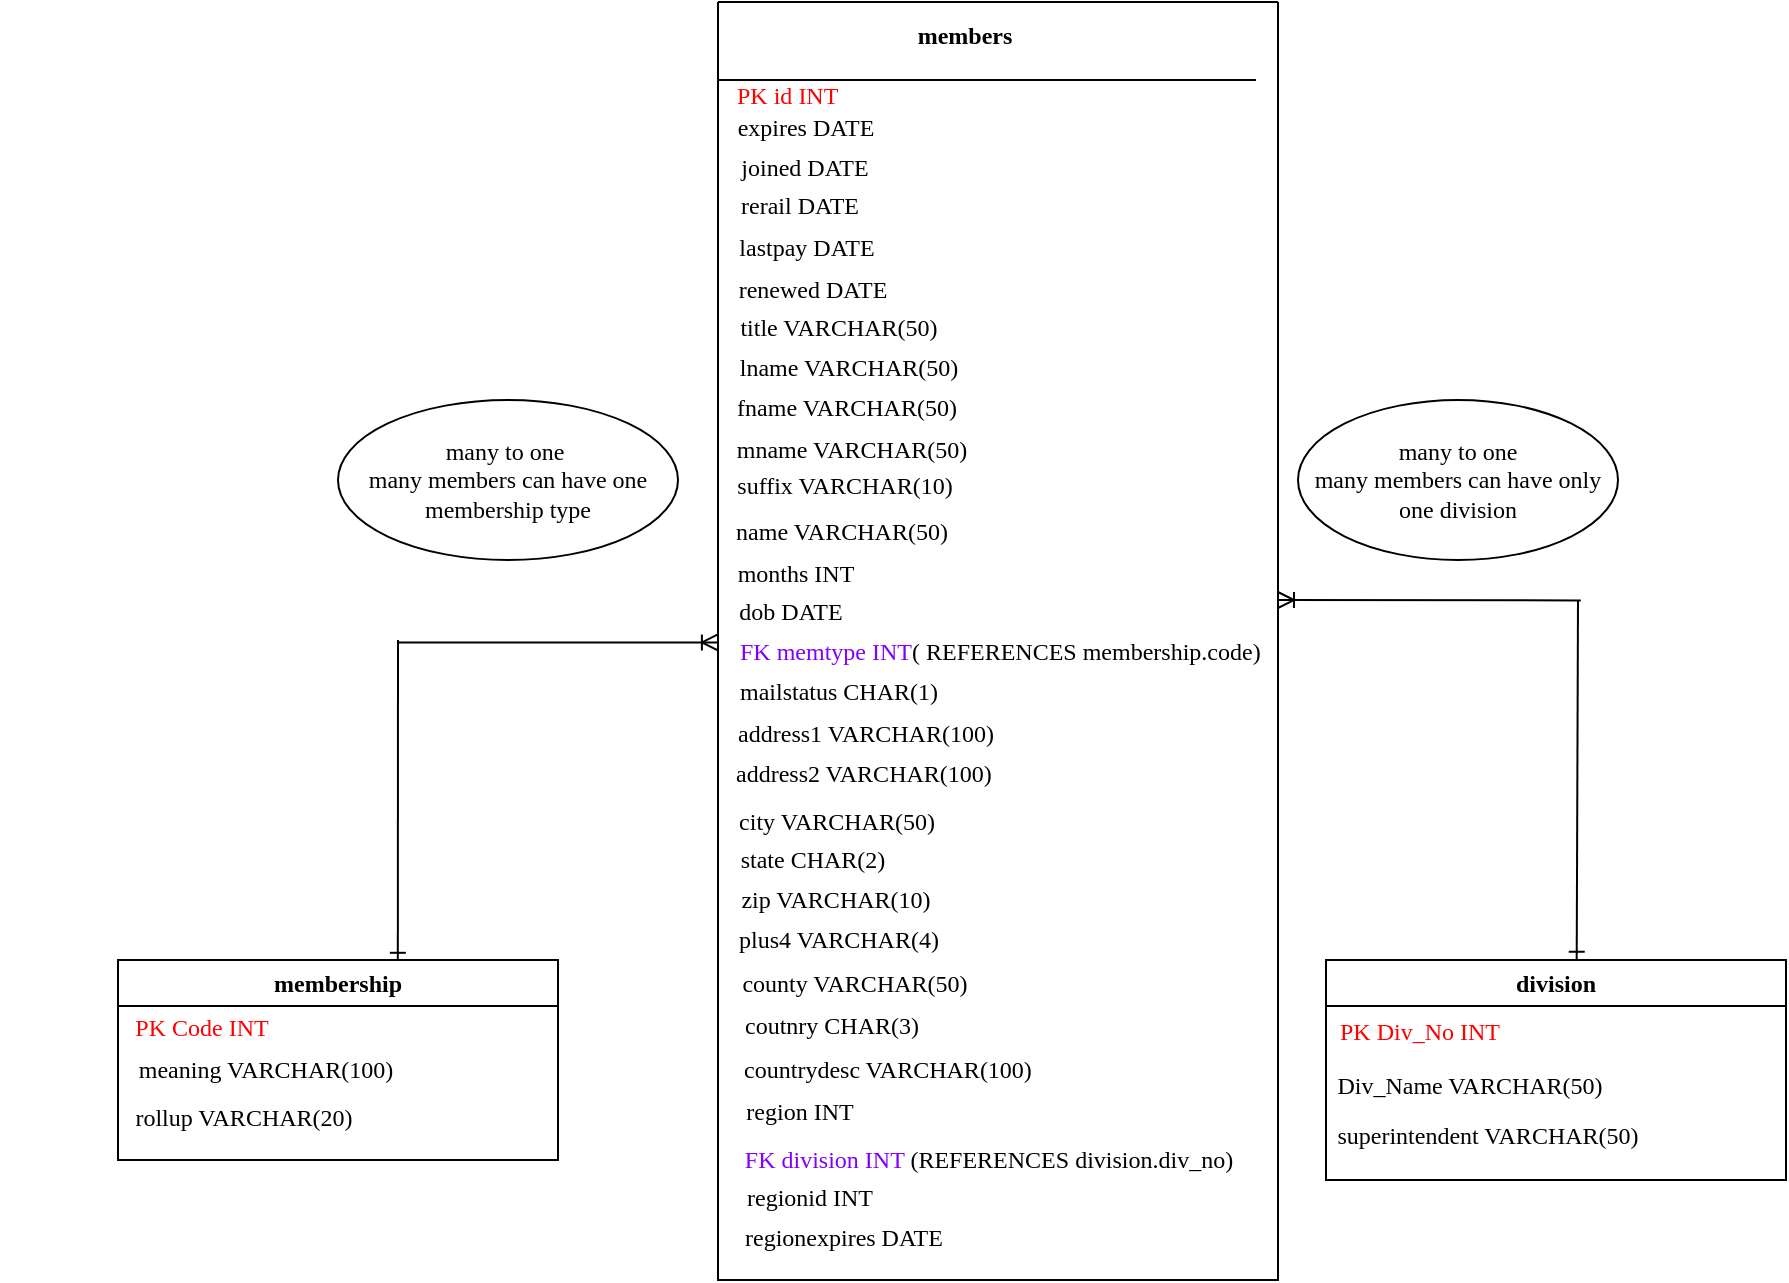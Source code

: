 <mxfile version="26.0.11">
  <diagram name="Page-1" id="brh3cflEjhPxXMnf6fBR">
    <mxGraphModel dx="1900" dy="1630" grid="1" gridSize="10" guides="1" tooltips="1" connect="1" arrows="1" fold="1" page="1" pageScale="1" pageWidth="850" pageHeight="1100" math="0" shadow="0">
      <root>
        <mxCell id="0" />
        <mxCell id="1" parent="0" />
        <mxCell id="EPe0qUNadaAKurA8GOma-1" value="" style="swimlane;startSize=0;fontFamily=Times New Roman;" parent="1" vertex="1">
          <mxGeometry x="330" y="-649" width="280" height="639" as="geometry" />
        </mxCell>
        <mxCell id="EPe0qUNadaAKurA8GOma-5" value="&lt;b&gt;members&lt;/b&gt;" style="text;html=1;align=center;verticalAlign=middle;resizable=0;points=[];autosize=1;strokeColor=none;fillColor=none;fontFamily=Times New Roman;" parent="EPe0qUNadaAKurA8GOma-1" vertex="1">
          <mxGeometry x="88" y="2" width="70" height="30" as="geometry" />
        </mxCell>
        <mxCell id="EPe0qUNadaAKurA8GOma-6" value="&lt;span style=&quot;color: light-dark(rgb(255, 0, 0), rgb(237, 237, 237));&quot;&gt;PK &lt;span style=&quot;color: light-dark(rgb(255, 0, 0), rgb(237, 237, 237));&quot;&gt;&lt;span style=&quot;color: rgb(255, 0, 0);&quot;&gt;id &lt;/span&gt;INT&lt;span style=&quot;white-space: pre;&quot;&gt;&#x9;&lt;/span&gt;&lt;/span&gt;&lt;/span&gt;" style="text;html=1;align=center;verticalAlign=middle;whiteSpace=wrap;rounded=0;fontFamily=Times New Roman;" parent="EPe0qUNadaAKurA8GOma-1" vertex="1">
          <mxGeometry x="-20" y="32" width="131" height="30" as="geometry" />
        </mxCell>
        <mxCell id="EPe0qUNadaAKurA8GOma-8" value="fname VARCHAR(50)&lt;div&gt;&lt;br&gt;&lt;/div&gt;" style="text;html=1;align=center;verticalAlign=middle;whiteSpace=wrap;rounded=0;fontFamily=Times New Roman;" parent="EPe0qUNadaAKurA8GOma-1" vertex="1">
          <mxGeometry x="-38.5" y="195" width="204.5" height="30" as="geometry" />
        </mxCell>
        <mxCell id="EPe0qUNadaAKurA8GOma-11" value="" style="endArrow=none;html=1;rounded=0;fontFamily=Times New Roman;" parent="EPe0qUNadaAKurA8GOma-1" edge="1">
          <mxGeometry width="50" height="50" relative="1" as="geometry">
            <mxPoint y="39" as="sourcePoint" />
            <mxPoint x="269" y="39" as="targetPoint" />
          </mxGeometry>
        </mxCell>
        <mxCell id="EPe0qUNadaAKurA8GOma-15" value="city VARCHAR(50)" style="text;html=1;align=center;verticalAlign=middle;whiteSpace=wrap;rounded=0;fontFamily=Times New Roman;" parent="EPe0qUNadaAKurA8GOma-1" vertex="1">
          <mxGeometry x="-26" y="395" width="171" height="30" as="geometry" />
        </mxCell>
        <mxCell id="EPe0qUNadaAKurA8GOma-24" value="joined DATE" style="text;html=1;align=center;verticalAlign=middle;whiteSpace=wrap;rounded=0;fontFamily=Times New Roman;" parent="EPe0qUNadaAKurA8GOma-1" vertex="1">
          <mxGeometry x="-37" y="68" width="161" height="30" as="geometry" />
        </mxCell>
        <mxCell id="EPe0qUNadaAKurA8GOma-23" value="expires DATE" style="text;html=1;align=center;verticalAlign=middle;whiteSpace=wrap;rounded=0;fontFamily=Times New Roman;" parent="EPe0qUNadaAKurA8GOma-1" vertex="1">
          <mxGeometry x="-40" y="48" width="168" height="30" as="geometry" />
        </mxCell>
        <mxCell id="EPe0qUNadaAKurA8GOma-25" value="lastpay DATE" style="text;html=1;align=center;verticalAlign=middle;whiteSpace=wrap;rounded=0;fontFamily=Times New Roman;" parent="EPe0qUNadaAKurA8GOma-1" vertex="1">
          <mxGeometry x="-32" y="108" width="153" height="30" as="geometry" />
        </mxCell>
        <mxCell id="EPe0qUNadaAKurA8GOma-26" value="renewed DATE" style="text;html=1;align=center;verticalAlign=middle;whiteSpace=wrap;rounded=0;fontFamily=Times New Roman;" parent="EPe0qUNadaAKurA8GOma-1" vertex="1">
          <mxGeometry x="-38" y="129" width="171" height="30" as="geometry" />
        </mxCell>
        <mxCell id="EPe0qUNadaAKurA8GOma-32" value="mailstatus CHAR(1)" style="text;html=1;align=center;verticalAlign=middle;whiteSpace=wrap;rounded=0;fontFamily=Times New Roman;" parent="EPe0qUNadaAKurA8GOma-1" vertex="1">
          <mxGeometry x="-36" y="330.5" width="193" height="29" as="geometry" />
        </mxCell>
        <mxCell id="WVBxO1W4WvaicAKb1q0A-6" value="&lt;font face=&quot;Times New Roman&quot;&gt;&lt;span style=&quot;color: light-dark(rgb(128, 0, 255), rgb(237, 237, 237));&quot;&gt;FK division INT&lt;/span&gt; (&lt;/font&gt;&lt;font face=&quot;Times New Roman&quot;&gt;REFERENCES &lt;/font&gt;&lt;font face=&quot;Times New Roman&quot;&gt;division.div_no)&lt;br&gt;&lt;/font&gt;" style="text;html=1;align=center;verticalAlign=middle;whiteSpace=wrap;rounded=0;" parent="EPe0qUNadaAKurA8GOma-1" vertex="1">
          <mxGeometry x="-1.25" y="564" width="273.25" height="30" as="geometry" />
        </mxCell>
        <mxCell id="WVBxO1W4WvaicAKb1q0A-3" value="&lt;font face=&quot;Times New Roman&quot;&gt;&lt;span style=&quot;color: light-dark(rgb(128, 0, 255), rgb(237, 237, 237));&quot;&gt;FK &lt;/span&gt;&lt;span style=&quot;color: light-dark(rgb(128, 0, 255), rgb(237, 237, 237));&quot;&gt;memtype INT&lt;/span&gt;( REFERENCES membership.code)&lt;/font&gt;" style="text;whiteSpace=wrap;html=1;fontFamily=Times New Roman;" parent="EPe0qUNadaAKurA8GOma-1" vertex="1">
          <mxGeometry x="8.75" y="311" width="265.5" height="40" as="geometry" />
        </mxCell>
        <mxCell id="tTaD2o-HrxmLArKPDHaH-6" value="&lt;font face=&quot;Times New Roman&quot;&gt;rerail DATE&lt;br&gt;&lt;/font&gt;" style="text;html=1;align=center;verticalAlign=middle;whiteSpace=wrap;rounded=0;" parent="EPe0qUNadaAKurA8GOma-1" vertex="1">
          <mxGeometry x="-15" y="87" width="112" height="30" as="geometry" />
        </mxCell>
        <mxCell id="tTaD2o-HrxmLArKPDHaH-7" value="&lt;font face=&quot;Times New Roman&quot;&gt;county VARCHAR(50)&lt;br&gt;&lt;/font&gt;" style="text;html=1;align=center;verticalAlign=middle;whiteSpace=wrap;rounded=0;" parent="EPe0qUNadaAKurA8GOma-1" vertex="1">
          <mxGeometry x="-13.5" y="476" width="163" height="30" as="geometry" />
        </mxCell>
        <mxCell id="tTaD2o-HrxmLArKPDHaH-8" value="&lt;font face=&quot;Times New Roman&quot;&gt;coutnry CHAR(3)&lt;br&gt;&lt;/font&gt;" style="text;html=1;align=center;verticalAlign=middle;whiteSpace=wrap;rounded=0;" parent="EPe0qUNadaAKurA8GOma-1" vertex="1">
          <mxGeometry x="-15.5" y="497" width="144" height="30" as="geometry" />
        </mxCell>
        <mxCell id="EPe0qUNadaAKurA8GOma-7" value="title VARCHAR(50)" style="text;html=1;align=center;verticalAlign=middle;whiteSpace=wrap;rounded=0;fontFamily=Times New Roman;" parent="EPe0qUNadaAKurA8GOma-1" vertex="1">
          <mxGeometry x="-24" y="148" width="169" height="30" as="geometry" />
        </mxCell>
        <mxCell id="EPe0qUNadaAKurA8GOma-9" value="lname VARCHAR(50)" style="text;html=1;align=center;verticalAlign=middle;whiteSpace=wrap;rounded=0;fontFamily=Times New Roman;" parent="EPe0qUNadaAKurA8GOma-1" vertex="1">
          <mxGeometry x="-28" y="168" width="186.5" height="30" as="geometry" />
        </mxCell>
        <mxCell id="EPe0qUNadaAKurA8GOma-10" value="&lt;br&gt;mname VARCHAR(50)" style="text;html=1;align=center;verticalAlign=middle;whiteSpace=wrap;rounded=0;fontFamily=Times New Roman;" parent="EPe0qUNadaAKurA8GOma-1" vertex="1">
          <mxGeometry x="-28" y="201" width="190" height="30" as="geometry" />
        </mxCell>
        <mxCell id="EPe0qUNadaAKurA8GOma-12" value="&lt;br&gt;suffix VARCHAR(10)&lt;div&gt;&lt;br&gt;&lt;/div&gt;" style="text;html=1;align=center;verticalAlign=middle;whiteSpace=wrap;rounded=0;fontFamily=Times New Roman;" parent="EPe0qUNadaAKurA8GOma-1" vertex="1">
          <mxGeometry x="-25.75" y="227" width="178.5" height="30" as="geometry" />
        </mxCell>
        <mxCell id="tTaD2o-HrxmLArKPDHaH-10" value="&lt;font face=&quot;Times New Roman&quot;&gt;name VARCHAR(50)&lt;/font&gt;" style="text;html=1;align=center;verticalAlign=middle;whiteSpace=wrap;rounded=0;" parent="EPe0qUNadaAKurA8GOma-1" vertex="1">
          <mxGeometry x="-3" y="250" width="130" height="30" as="geometry" />
        </mxCell>
        <mxCell id="tTaD2o-HrxmLArKPDHaH-11" value="&lt;font face=&quot;Times New Roman&quot;&gt;months INT&lt;br&gt;&lt;/font&gt;" style="text;html=1;align=center;verticalAlign=middle;whiteSpace=wrap;rounded=0;" parent="EPe0qUNadaAKurA8GOma-1" vertex="1">
          <mxGeometry x="-6" y="271" width="90" height="30" as="geometry" />
        </mxCell>
        <mxCell id="EPe0qUNadaAKurA8GOma-13" value="dob DATE" style="text;html=1;align=center;verticalAlign=middle;whiteSpace=wrap;rounded=0;fontFamily=Times New Roman;" parent="EPe0qUNadaAKurA8GOma-1" vertex="1">
          <mxGeometry x="-27" y="290" width="126.5" height="30" as="geometry" />
        </mxCell>
        <mxCell id="EPe0qUNadaAKurA8GOma-14" value="address1 VARCHAR(100)" style="text;html=1;align=center;verticalAlign=middle;whiteSpace=wrap;rounded=0;fontFamily=Times New Roman;" parent="EPe0qUNadaAKurA8GOma-1" vertex="1">
          <mxGeometry x="-25.75" y="351" width="200" height="30" as="geometry" />
        </mxCell>
        <mxCell id="tTaD2o-HrxmLArKPDHaH-12" value="&lt;font face=&quot;Times New Roman&quot;&gt;address2 VARCHAR(100)&lt;/font&gt;" style="text;whiteSpace=wrap;html=1;" parent="EPe0qUNadaAKurA8GOma-1" vertex="1">
          <mxGeometry x="7" y="372" width="170" height="40" as="geometry" />
        </mxCell>
        <mxCell id="EPe0qUNadaAKurA8GOma-18" value="region INT" style="text;html=1;align=center;verticalAlign=middle;whiteSpace=wrap;rounded=0;fontFamily=Times New Roman;" parent="EPe0qUNadaAKurA8GOma-1" vertex="1">
          <mxGeometry x="-53.75" y="540" width="190" height="30" as="geometry" />
        </mxCell>
        <mxCell id="EPe0qUNadaAKurA8GOma-17" value="zip VARCHAR(10)" style="text;html=1;align=center;verticalAlign=middle;whiteSpace=wrap;rounded=0;fontFamily=Times New Roman;" parent="EPe0qUNadaAKurA8GOma-1" vertex="1">
          <mxGeometry x="-22" y="434" width="162" height="30" as="geometry" />
        </mxCell>
        <mxCell id="EPe0qUNadaAKurA8GOma-16" value="state CHAR(2)" style="text;html=1;align=center;verticalAlign=middle;whiteSpace=wrap;rounded=0;fontFamily=Times New Roman;" parent="EPe0qUNadaAKurA8GOma-1" vertex="1">
          <mxGeometry x="-36.75" y="414" width="168.5" height="30" as="geometry" />
        </mxCell>
        <mxCell id="tTaD2o-HrxmLArKPDHaH-13" value="&lt;font face=&quot;Times New Roman&quot;&gt;plus4 VARCHAR(4)&lt;br&gt;&lt;/font&gt;" style="text;html=1;align=center;verticalAlign=middle;whiteSpace=wrap;rounded=0;" parent="EPe0qUNadaAKurA8GOma-1" vertex="1">
          <mxGeometry x="-1" y="454" width="123" height="30" as="geometry" />
        </mxCell>
        <mxCell id="tTaD2o-HrxmLArKPDHaH-14" value="countrydesc VARCHAR(100)" style="text;html=1;align=center;verticalAlign=middle;whiteSpace=wrap;rounded=0;fontFamily=Times New Roman;" parent="EPe0qUNadaAKurA8GOma-1" vertex="1">
          <mxGeometry y="519" width="170" height="30" as="geometry" />
        </mxCell>
        <mxCell id="tTaD2o-HrxmLArKPDHaH-15" value="&lt;font face=&quot;Times New Roman&quot;&gt;regionid INT&lt;br&gt;&lt;/font&gt;" style="text;html=1;align=center;verticalAlign=middle;whiteSpace=wrap;rounded=0;" parent="EPe0qUNadaAKurA8GOma-1" vertex="1">
          <mxGeometry x="-0.25" y="583" width="91.5" height="30" as="geometry" />
        </mxCell>
        <mxCell id="tTaD2o-HrxmLArKPDHaH-16" value="&lt;font face=&quot;Times New Roman&quot;&gt;regionexpires DATE&lt;br&gt;&lt;/font&gt;" style="text;html=1;align=center;verticalAlign=middle;whiteSpace=wrap;rounded=0;" parent="EPe0qUNadaAKurA8GOma-1" vertex="1">
          <mxGeometry x="6.5" y="603" width="111.5" height="30" as="geometry" />
        </mxCell>
        <mxCell id="EPe0qUNadaAKurA8GOma-21" value="&lt;div align=&quot;center&quot;&gt;membership &lt;/div&gt;" style="swimlane;whiteSpace=wrap;html=1;fontFamily=Times New Roman;align=center;" parent="1" vertex="1">
          <mxGeometry x="30" y="-170" width="220" height="100" as="geometry" />
        </mxCell>
        <mxCell id="EPe0qUNadaAKurA8GOma-28" value="&lt;span style=&quot;color: light-dark(rgb(255, 0, 0), rgb(237, 237, 237));&quot;&gt;PK &lt;/span&gt;&lt;span style=&quot;color: light-dark(rgb(255, 0, 0), rgb(237, 237, 237));&quot;&gt;Code INT&lt;br&gt;&lt;/span&gt;" style="text;html=1;align=center;verticalAlign=middle;whiteSpace=wrap;rounded=0;fontFamily=Times New Roman;" parent="EPe0qUNadaAKurA8GOma-21" vertex="1">
          <mxGeometry x="-59" y="19" width="202" height="30" as="geometry" />
        </mxCell>
        <mxCell id="EPe0qUNadaAKurA8GOma-29" value="meaning VARCHAR(100)" style="text;html=1;align=center;verticalAlign=middle;whiteSpace=wrap;rounded=0;fontFamily=Times New Roman;" parent="EPe0qUNadaAKurA8GOma-21" vertex="1">
          <mxGeometry x="-37" y="40" width="222" height="30" as="geometry" />
        </mxCell>
        <mxCell id="EPe0qUNadaAKurA8GOma-30" value="rollup VARCHAR(20)" style="text;html=1;align=center;verticalAlign=middle;whiteSpace=wrap;rounded=0;fontFamily=Times New Roman;" parent="EPe0qUNadaAKurA8GOma-21" vertex="1">
          <mxGeometry x="-38" y="64" width="202" height="30" as="geometry" />
        </mxCell>
        <mxCell id="EPe0qUNadaAKurA8GOma-38" value="division" style="swimlane;whiteSpace=wrap;html=1;fontFamily=Times New Roman;" parent="1" vertex="1">
          <mxGeometry x="634" y="-170" width="230" height="110" as="geometry" />
        </mxCell>
        <mxCell id="EPe0qUNadaAKurA8GOma-39" value="&lt;span style=&quot;color: rgb(255, 0, 0);&quot;&gt;PK &lt;/span&gt;&lt;span style=&quot;color: rgb(255, 0, 0);&quot;&gt;Div_No INT&lt;br&gt;&lt;/span&gt;" style="text;html=1;align=center;verticalAlign=middle;whiteSpace=wrap;rounded=0;fontFamily=Times New Roman;" parent="EPe0qUNadaAKurA8GOma-38" vertex="1">
          <mxGeometry x="-8" y="21" width="110" height="30" as="geometry" />
        </mxCell>
        <mxCell id="EPe0qUNadaAKurA8GOma-40" value="Div_Name VARCHAR(50)" style="text;html=1;align=center;verticalAlign=middle;whiteSpace=wrap;rounded=0;fontFamily=Times New Roman;" parent="EPe0qUNadaAKurA8GOma-38" vertex="1">
          <mxGeometry x="-28" y="48" width="200" height="30" as="geometry" />
        </mxCell>
        <mxCell id="EPe0qUNadaAKurA8GOma-41" value="superintendent VARCHAR(50)" style="text;html=1;align=center;verticalAlign=middle;whiteSpace=wrap;rounded=0;fontFamily=Times New Roman;" parent="EPe0qUNadaAKurA8GOma-38" vertex="1">
          <mxGeometry x="-29" y="73" width="220" height="30" as="geometry" />
        </mxCell>
        <mxCell id="EPe0qUNadaAKurA8GOma-44" value="" style="endArrow=none;html=1;rounded=0;entryX=-0.016;entryY=0.59;entryDx=0;entryDy=0;entryPerimeter=0;startArrow=ERoneToMany;startFill=0;fontFamily=Times New Roman;exitX=0.213;exitY=1.007;exitDx=0;exitDy=0;exitPerimeter=0;" parent="1" source="EPe0qUNadaAKurA8GOma-13" edge="1">
          <mxGeometry width="50" height="50" relative="1" as="geometry">
            <mxPoint x="340" y="-329" as="sourcePoint" />
            <mxPoint x="170" y="-328.8" as="targetPoint" />
          </mxGeometry>
        </mxCell>
        <mxCell id="EPe0qUNadaAKurA8GOma-45" value="" style="endArrow=none;html=1;rounded=0;exitX=0.636;exitY=0.004;exitDx=0;exitDy=0;exitPerimeter=0;entryX=0.7;entryY=0;entryDx=0;entryDy=0;entryPerimeter=0;startArrow=ERone;startFill=0;fontFamily=Times New Roman;" parent="1" source="EPe0qUNadaAKurA8GOma-21" edge="1">
          <mxGeometry width="50" height="50" relative="1" as="geometry">
            <mxPoint x="150" y="-200" as="sourcePoint" />
            <mxPoint x="170" y="-330" as="targetPoint" />
          </mxGeometry>
        </mxCell>
        <mxCell id="EPe0qUNadaAKurA8GOma-47" value="" style="endArrow=none;html=1;rounded=0;startArrow=ERoneToMany;startFill=0;fontFamily=Times New Roman;exitX=0.995;exitY=0.477;exitDx=0;exitDy=0;exitPerimeter=0;" parent="1" edge="1">
          <mxGeometry width="50" height="50" relative="1" as="geometry">
            <mxPoint x="610.0" y="-349.997" as="sourcePoint" />
            <mxPoint x="761.4" y="-349.8" as="targetPoint" />
          </mxGeometry>
        </mxCell>
        <mxCell id="EPe0qUNadaAKurA8GOma-48" value="" style="endArrow=none;html=1;rounded=0;exitX=0.545;exitY=-0.001;exitDx=0;exitDy=0;exitPerimeter=0;startArrow=ERone;startFill=0;fontFamily=Times New Roman;" parent="1" source="EPe0qUNadaAKurA8GOma-38" edge="1">
          <mxGeometry width="50" height="50" relative="1" as="geometry">
            <mxPoint x="760" y="-180" as="sourcePoint" />
            <mxPoint x="760" y="-350" as="targetPoint" />
          </mxGeometry>
        </mxCell>
        <mxCell id="k1RfW5B2Y3QQbC1sZdJO-1" value="&lt;div&gt;many to one&amp;nbsp;&lt;/div&gt;&lt;div&gt;many members can have one membership type&lt;/div&gt;" style="ellipse;whiteSpace=wrap;html=1;fontFamily=Times New Roman;" parent="1" vertex="1">
          <mxGeometry x="140" y="-450" width="170" height="80" as="geometry" />
        </mxCell>
        <mxCell id="k1RfW5B2Y3QQbC1sZdJO-5" value="&lt;div&gt;many to one&lt;/div&gt;&lt;div&gt;many members can have only one division &lt;br&gt;&lt;/div&gt;" style="ellipse;whiteSpace=wrap;html=1;fontFamily=Times New Roman;" parent="1" vertex="1">
          <mxGeometry x="620" y="-450" width="160" height="80" as="geometry" />
        </mxCell>
      </root>
    </mxGraphModel>
  </diagram>
</mxfile>
